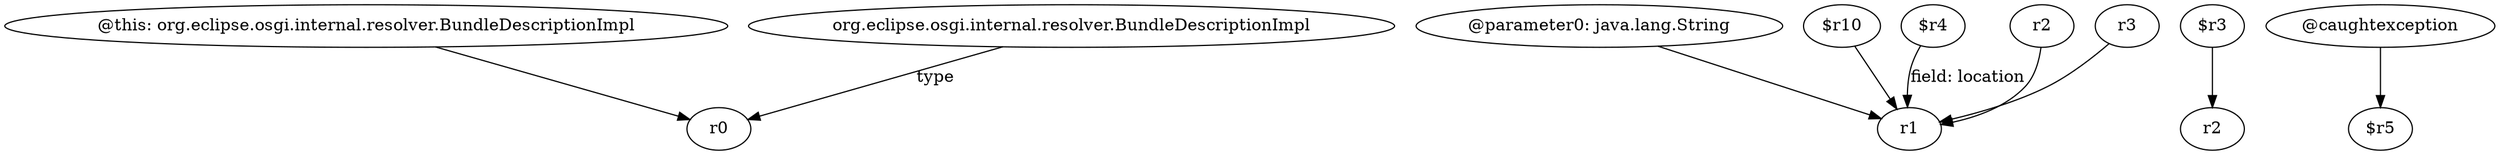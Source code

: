 digraph g {
0[label="@this: org.eclipse.osgi.internal.resolver.BundleDescriptionImpl"]
1[label="r0"]
0->1[label=""]
2[label="@parameter0: java.lang.String"]
3[label="r1"]
2->3[label=""]
4[label="org.eclipse.osgi.internal.resolver.BundleDescriptionImpl"]
4->1[label="type"]
5[label="$r3"]
6[label="r2"]
5->6[label=""]
7[label="$r10"]
7->3[label=""]
8[label="$r4"]
8->3[label="field: location"]
9[label="r2"]
9->3[label=""]
10[label="@caughtexception"]
11[label="$r5"]
10->11[label=""]
12[label="r3"]
12->3[label=""]
}